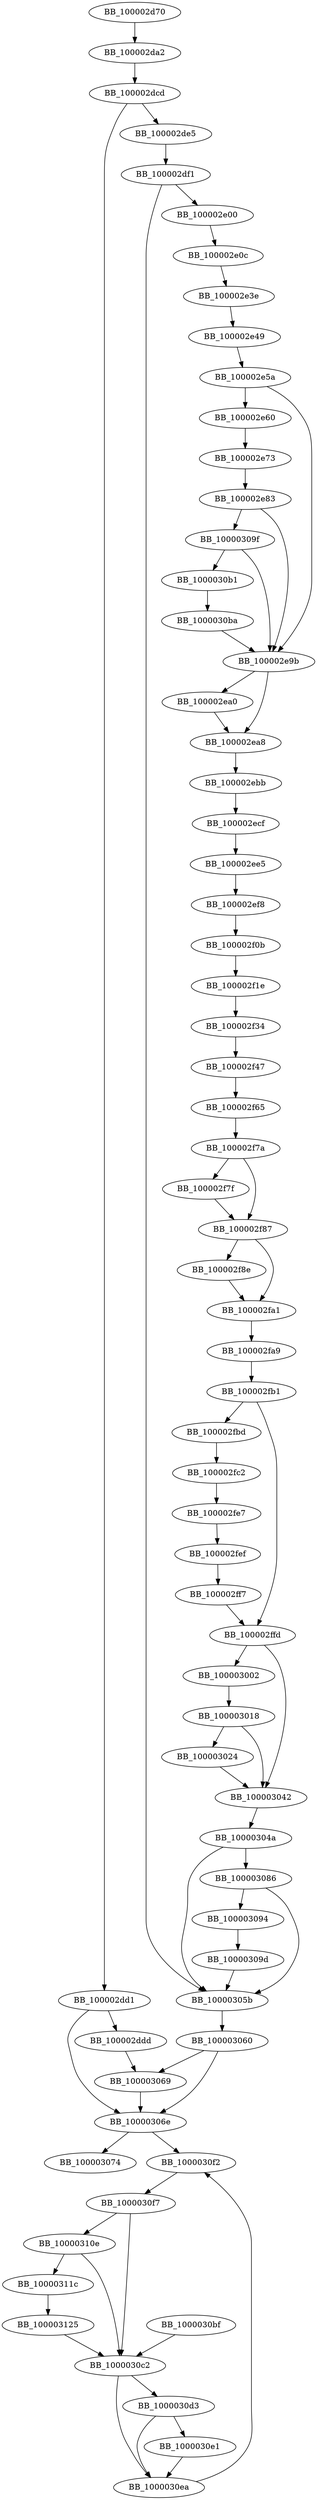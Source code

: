 DiGraph __ZN9Connector8postHTTPESt6vectorIhSaIhEERS2_{
BB_100002d70->BB_100002da2
BB_100002da2->BB_100002dcd
BB_100002dcd->BB_100002dd1
BB_100002dcd->BB_100002de5
BB_100002dd1->BB_100002ddd
BB_100002dd1->BB_10000306e
BB_100002ddd->BB_100003069
BB_100002de5->BB_100002df1
BB_100002df1->BB_100002e00
BB_100002df1->BB_10000305b
BB_100002e00->BB_100002e0c
BB_100002e0c->BB_100002e3e
BB_100002e3e->BB_100002e49
BB_100002e49->BB_100002e5a
BB_100002e5a->BB_100002e60
BB_100002e5a->BB_100002e9b
BB_100002e60->BB_100002e73
BB_100002e73->BB_100002e83
BB_100002e83->BB_100002e9b
BB_100002e83->BB_10000309f
BB_100002e9b->BB_100002ea0
BB_100002e9b->BB_100002ea8
BB_100002ea0->BB_100002ea8
BB_100002ea8->BB_100002ebb
BB_100002ebb->BB_100002ecf
BB_100002ecf->BB_100002ee5
BB_100002ee5->BB_100002ef8
BB_100002ef8->BB_100002f0b
BB_100002f0b->BB_100002f1e
BB_100002f1e->BB_100002f34
BB_100002f34->BB_100002f47
BB_100002f47->BB_100002f65
BB_100002f65->BB_100002f7a
BB_100002f7a->BB_100002f7f
BB_100002f7a->BB_100002f87
BB_100002f7f->BB_100002f87
BB_100002f87->BB_100002f8e
BB_100002f87->BB_100002fa1
BB_100002f8e->BB_100002fa1
BB_100002fa1->BB_100002fa9
BB_100002fa9->BB_100002fb1
BB_100002fb1->BB_100002fbd
BB_100002fb1->BB_100002ffd
BB_100002fbd->BB_100002fc2
BB_100002fc2->BB_100002fe7
BB_100002fe7->BB_100002fef
BB_100002fef->BB_100002ff7
BB_100002ff7->BB_100002ffd
BB_100002ffd->BB_100003002
BB_100002ffd->BB_100003042
BB_100003002->BB_100003018
BB_100003018->BB_100003024
BB_100003018->BB_100003042
BB_100003024->BB_100003042
BB_100003042->BB_10000304a
BB_10000304a->BB_10000305b
BB_10000304a->BB_100003086
BB_10000305b->BB_100003060
BB_100003060->BB_100003069
BB_100003060->BB_10000306e
BB_100003069->BB_10000306e
BB_10000306e->BB_100003074
BB_10000306e->BB_1000030f2
BB_100003086->BB_10000305b
BB_100003086->BB_100003094
BB_100003094->BB_10000309d
BB_10000309d->BB_10000305b
BB_10000309f->BB_100002e9b
BB_10000309f->BB_1000030b1
BB_1000030b1->BB_1000030ba
BB_1000030ba->BB_100002e9b
BB_1000030bf->BB_1000030c2
BB_1000030c2->BB_1000030d3
BB_1000030c2->BB_1000030ea
BB_1000030d3->BB_1000030e1
BB_1000030d3->BB_1000030ea
BB_1000030e1->BB_1000030ea
BB_1000030ea->BB_1000030f2
BB_1000030f2->BB_1000030f7
BB_1000030f7->BB_1000030c2
BB_1000030f7->BB_10000310e
BB_10000310e->BB_1000030c2
BB_10000310e->BB_10000311c
BB_10000311c->BB_100003125
BB_100003125->BB_1000030c2
}
